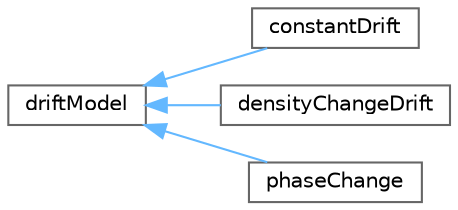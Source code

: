digraph "Graphical Class Hierarchy"
{
 // LATEX_PDF_SIZE
  bgcolor="transparent";
  edge [fontname=Helvetica,fontsize=10,labelfontname=Helvetica,labelfontsize=10];
  node [fontname=Helvetica,fontsize=10,shape=box,height=0.2,width=0.4];
  rankdir="LR";
  Node0 [id="Node000000",label="driftModel",height=0.2,width=0.4,color="grey40", fillcolor="white", style="filled",URL="$classFoam_1_1diameterModels_1_1driftModel.html",tooltip="Base class for drift models."];
  Node0 -> Node1 [id="edge4556_Node000000_Node000001",dir="back",color="steelblue1",style="solid",tooltip=" "];
  Node1 [id="Node000001",label="constantDrift",height=0.2,width=0.4,color="grey40", fillcolor="white", style="filled",URL="$classFoam_1_1diameterModels_1_1driftModels_1_1constantDrift.html",tooltip="Constant drift rate within all classes. Used for verification and validation of the drift formulation..."];
  Node0 -> Node2 [id="edge4557_Node000000_Node000002",dir="back",color="steelblue1",style="solid",tooltip=" "];
  Node2 [id="Node000002",label="densityChangeDrift",height=0.2,width=0.4,color="grey40", fillcolor="white", style="filled",URL="$classFoam_1_1diameterModels_1_1driftModels_1_1densityChangeDrift.html",tooltip="Drift rate induced by changes in density."];
  Node0 -> Node3 [id="edge4558_Node000000_Node000003",dir="back",color="steelblue1",style="solid",tooltip=" "];
  Node3 [id="Node000003",label="phaseChange",height=0.2,width=0.4,color="grey40", fillcolor="white", style="filled",URL="$classFoam_1_1diameterModels_1_1driftModels_1_1phaseChange.html",tooltip="Drift induced by interfacial phase change. By default phase change mass flux is distributed between s..."];
}
